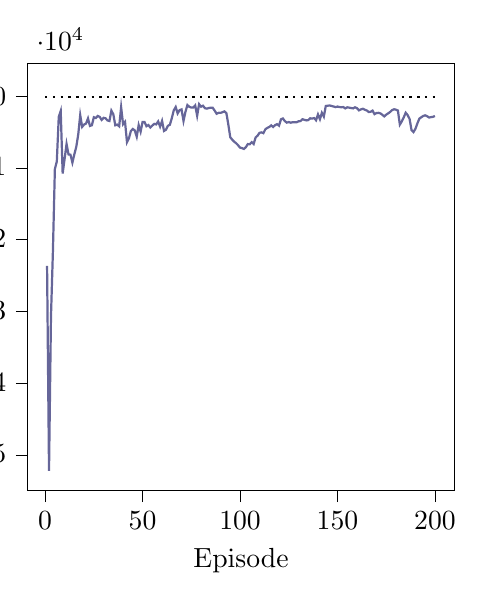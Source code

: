 % This file was created by tikzplotlib v0.9.1.
\begin{tikzpicture}[trim axis right,trim axis left]

\definecolor{color0}{rgb}{0.122,0.467,0.706}

\begin{axis}[
compat=newest,
tick align=outside,
tick pos=left,
x grid style={white!69.02!black},
xmin=-8.95, xmax=209.95,
xtick style={color=black},
y grid style={white!69.02!black},
ymin=-54880.125, ymax=4545.389,
ytick style={color=black},
scaled y ticks=true,
scaled y ticks=base 10:-4,
width=7cm,
height=7cm,
xlabel=Episode,
ylabel=Reward,
y label style={at={(-0.2,0.5)}}
]

\addplot[thick, black, dotted, domain=0:200] {-60.65};

\addplot [thick, blue!20!gray]
table {%
1 -23624.479
2 -52178.966
3 -30737.219
4 -21582.064
5 -10160.071
6 -9093.942
7 -2866.082
8 -2053.709
9 -10774.06
10 -8733.722
11 -6652.363
12 -8114.354
13 -8144.847
14 -9249.638
15 -8088.082
16 -7037.698
17 -5320.772
18 -2643.82
19 -4273.952
20 -3950.365
21 -3808.056
22 -3096.479
23 -4143.47
24 -4048.364
25 -2932.257
26 -3042.042
27 -2753.483
28 -2882.959
29 -3307.533
30 -3009.484
31 -3081.006
32 -3379.929
33 -3453.931
34 -2016.222
35 -2524.637
36 -4055.032
37 -3958.781
38 -4195.785
39 -1539.723
40 -3901.033
41 -3572.641
42 -6404.978
43 -5861.528
44 -4845.146
45 -4567.977
46 -4768.178
47 -5642.419
48 -4025.607
49 -4941.793
50 -3594.098
51 -3598.21
52 -4182.852
53 -4017.424
54 -4366.869
55 -4090.758
56 -3851.604
57 -3925.522
58 -3521.175
59 -4240.361
60 -3443.286
61 -4840.685
62 -4678.013
63 -4128.386
64 -3980.423
65 -3066.778
66 -1978.54
67 -1510.089
68 -2401.933
69 -1937.901
70 -1842.48
71 -3455.717
72 -2178.875
73 -1230.566
74 -1481.33
75 -1584.47
76 -1576.265
77 -1285.942
78 -2720.092
79 -1114.706
80 -1466.989
81 -1323.926
82 -1674.384
83 -1732.778
84 -1649.039
85 -1602.127
86 -1617.899
87 -2014.03
88 -2446.31
89 -2320.867
90 -2324.341
91 -2230.264
92 -2117.268
93 -2354.245
94 -3952.115
95 -5720.298
96 -6057.102
97 -6333.764
98 -6553.166
99 -6826.992
100 -7169.156
101 -7230.239
102 -7352.828
103 -7098.063
104 -6672.837
105 -6686.773
106 -6400.629
107 -6654.019
108 -5745.937
109 -5499.359
110 -5109.614
111 -5036.734
112 -5153.815
113 -4607.617
114 -4421.757
115 -4289.704
116 -4067.975
117 -4293.731
118 -4025.83
119 -3894.196
120 -4108.235
121 -3225.68
122 -3104.509
123 -3468.965
124 -3682.538
125 -3599.61
126 -3696.439
127 -3620.878
128 -3616.779
129 -3631.752
130 -3501.255
131 -3471.813
132 -3206.412
133 -3288.456
134 -3373.931
135 -3335.497
136 -3079.208
137 -3117.246
138 -3051.865
139 -3349.137
140 -2540.507
141 -3210.616
142 -2310.635
143 -2837.295
144 -1368.437
145 -1328.556
146 -1293.007
147 -1365.143
148 -1441.174
149 -1523.552
150 -1442.953
151 -1514.824
152 -1538.788
153 -1514.846
154 -1704.708
155 -1547.108
156 -1595.474
157 -1649.811
158 -1697.503
159 -1547.078
160 -1668.055
161 -1972.671
162 -1837.607
163 -1751.278
164 -1887.458
165 -1984.295
166 -2204.357
167 -2169.704
168 -2012.702
169 -2501.193
170 -2344.427
171 -2319.915
172 -2393.018
173 -2584.097
174 -2819.023
175 -2574.067
176 -2391.192
177 -2203.524
178 -1943.905
179 -1823.192
180 -1877.581
181 -1999.83
182 -3954.45
183 -3514.429
184 -2950.077
185 -2306.298
186 -2636.642
187 -3168.703
188 -4732.31
189 -4998.092
190 -4544.626
191 -3789.909
192 -3131.868
193 -2931.863
194 -2757.23
195 -2668.919
196 -2785.513
197 -2975.2
198 -2917.882
199 -2870.924
200 -2763.329
};
\end{axis}

\end{tikzpicture}
